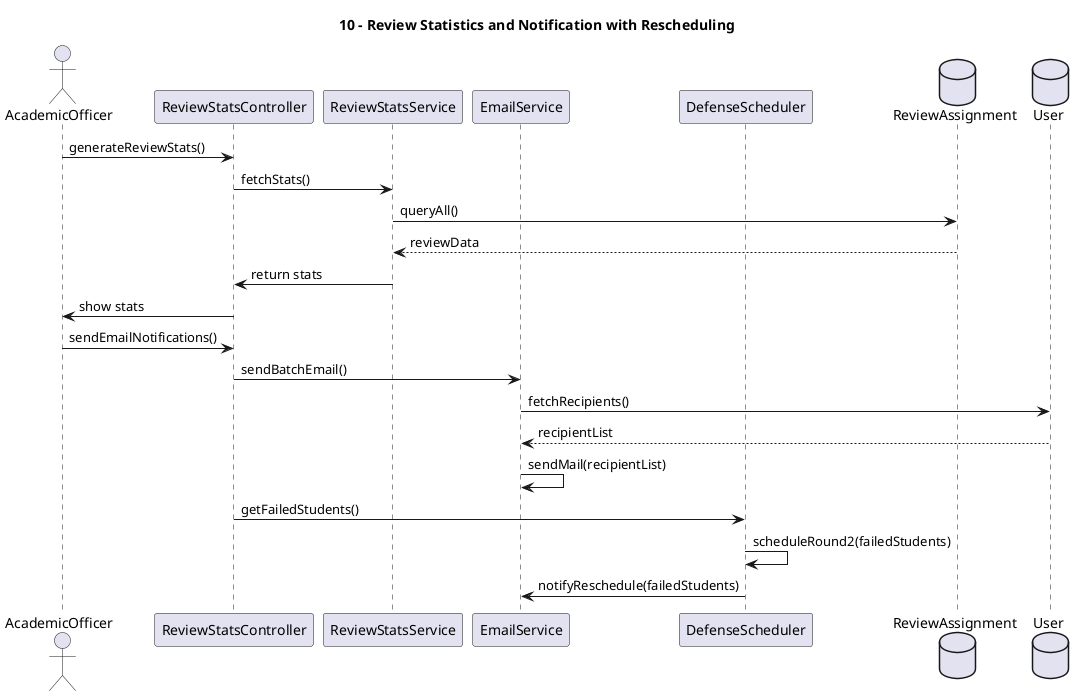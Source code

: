 @startuml
title 10 - Review Statistics and Notification with Rescheduling

actor AcademicOfficer
participant ReviewStatsController
participant ReviewStatsService
participant EmailService
participant DefenseScheduler
database ReviewAssignment
database User

AcademicOfficer -> ReviewStatsController : generateReviewStats()
ReviewStatsController -> ReviewStatsService : fetchStats()
ReviewStatsService -> ReviewAssignment : queryAll()
ReviewAssignment --> ReviewStatsService : reviewData
ReviewStatsService -> ReviewStatsController : return stats
ReviewStatsController -> AcademicOfficer : show stats

AcademicOfficer -> ReviewStatsController : sendEmailNotifications()
ReviewStatsController -> EmailService : sendBatchEmail()
EmailService -> User : fetchRecipients()
User --> EmailService : recipientList
EmailService -> EmailService : sendMail(recipientList)

ReviewStatsController -> DefenseScheduler : getFailedStudents()
DefenseScheduler -> DefenseScheduler : scheduleRound2(failedStudents)
DefenseScheduler -> EmailService : notifyReschedule(failedStudents)
@enduml